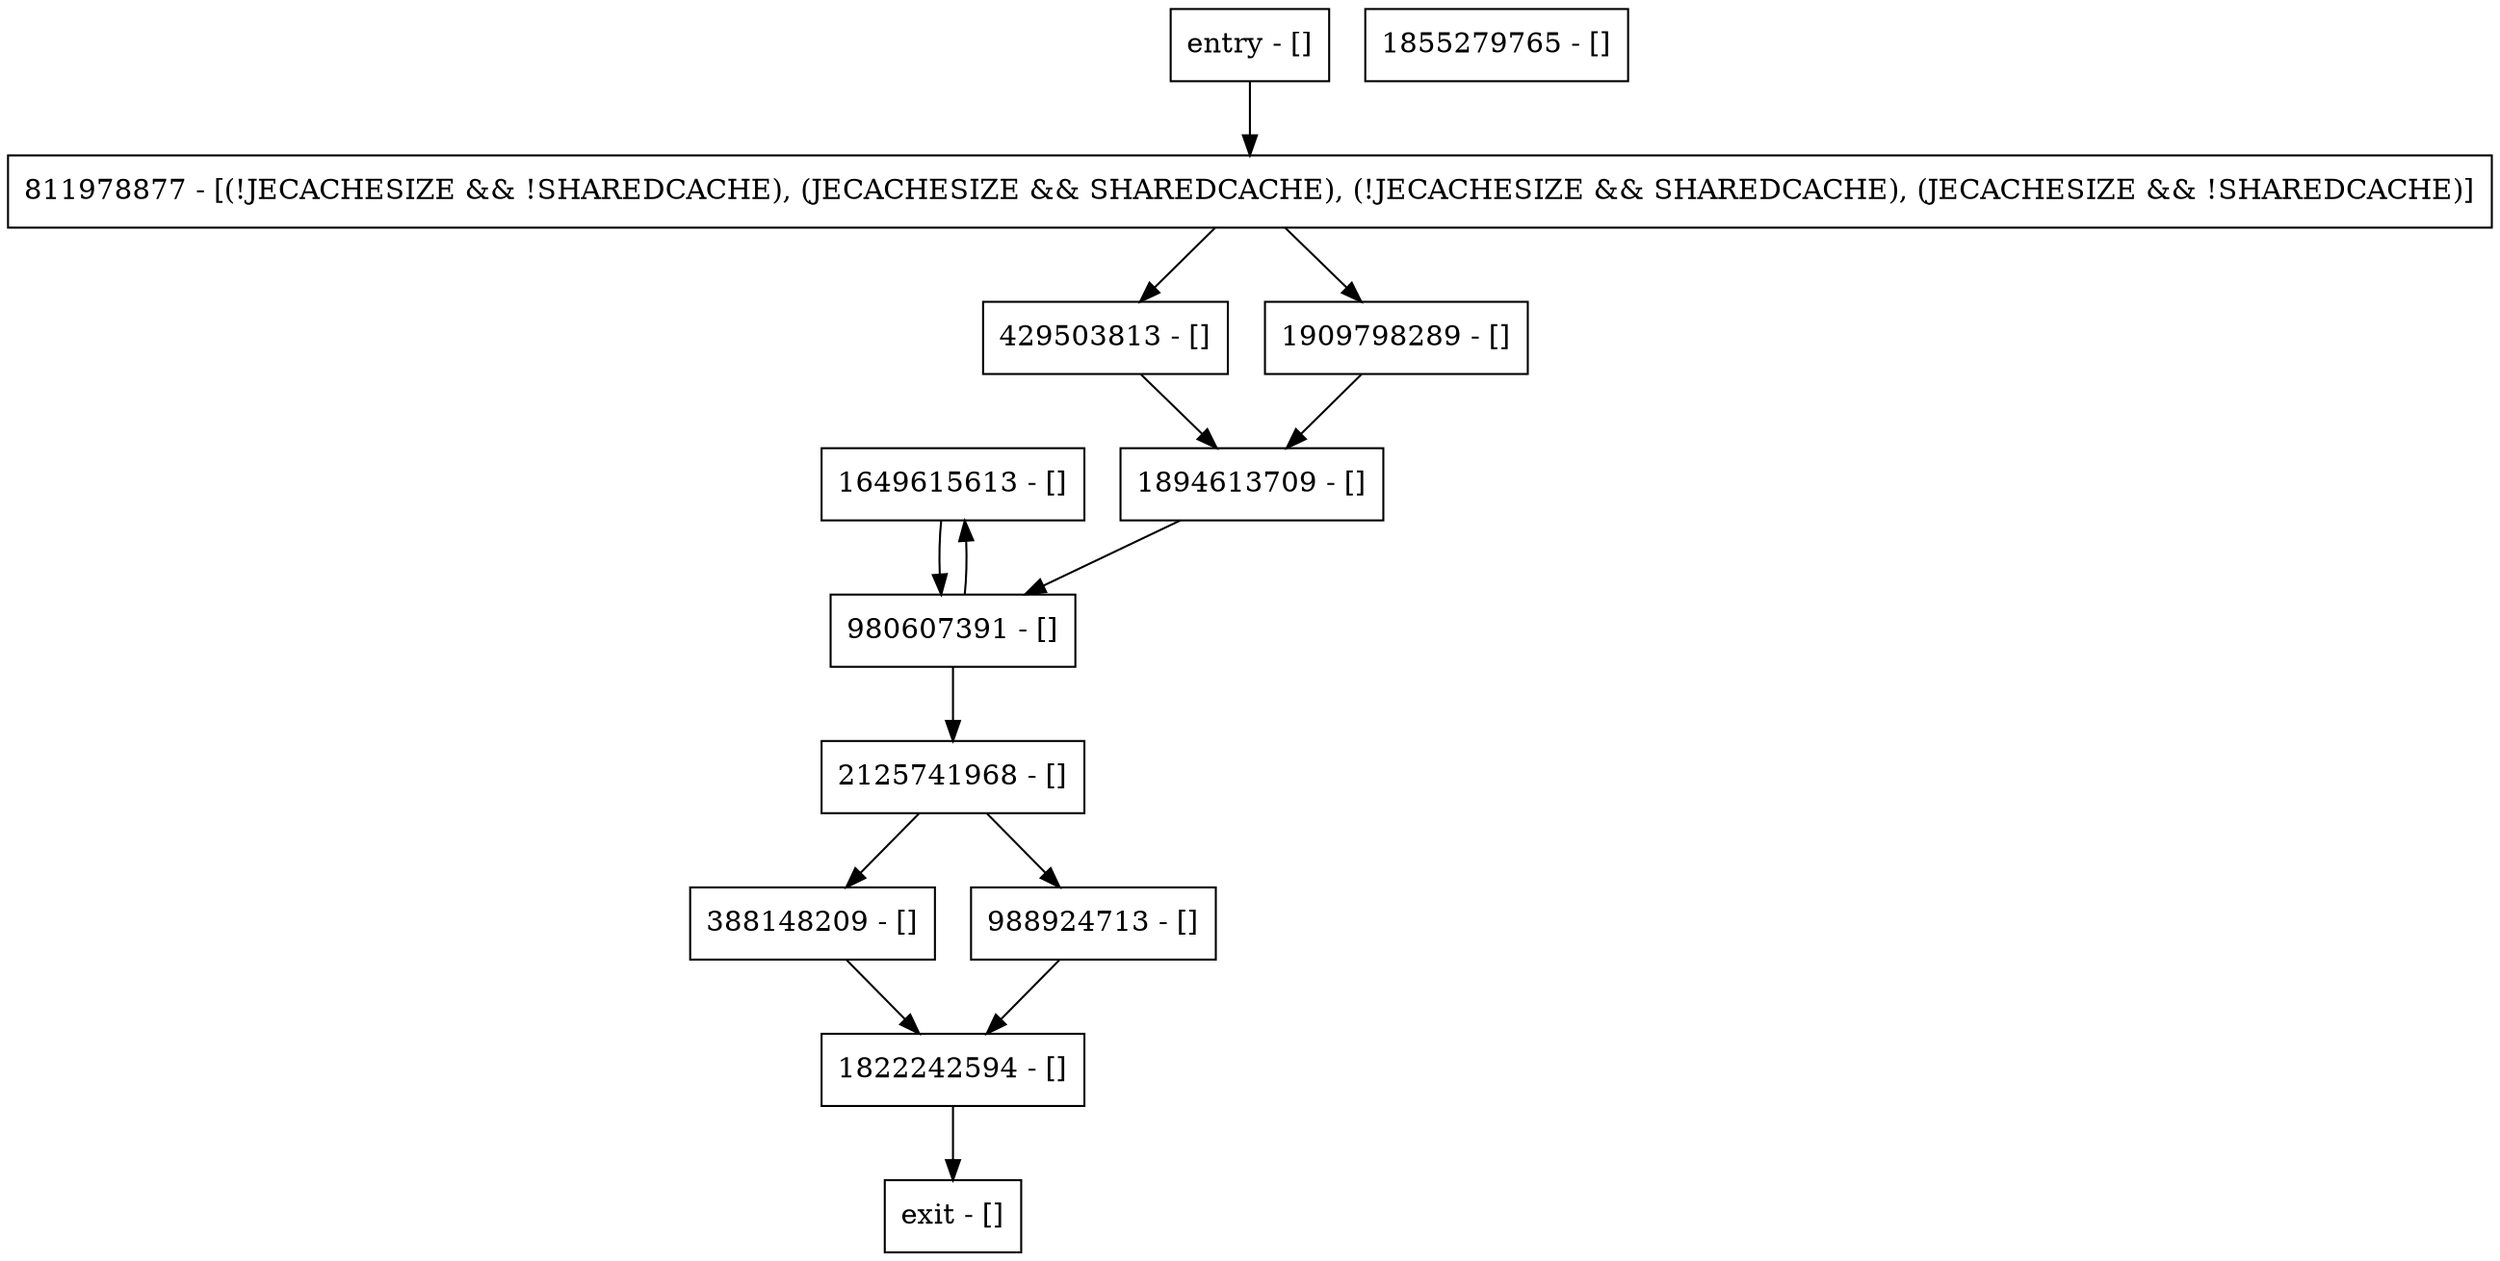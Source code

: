 digraph <init> {
node [shape=record];
1649615613 [label="1649615613 - []"];
1855279765 [label="1855279765 - []"];
429503813 [label="429503813 - []"];
388148209 [label="388148209 - []"];
2125741968 [label="2125741968 - []"];
988924713 [label="988924713 - []"];
1909798289 [label="1909798289 - []"];
entry [label="entry - []"];
exit [label="exit - []"];
980607391 [label="980607391 - []"];
1894613709 [label="1894613709 - []"];
1822242594 [label="1822242594 - []"];
811978877 [label="811978877 - [(!JECACHESIZE && !SHAREDCACHE), (JECACHESIZE && SHAREDCACHE), (!JECACHESIZE && SHAREDCACHE), (JECACHESIZE && !SHAREDCACHE)]"];
entry;
exit;
1649615613 -> 980607391;
429503813 -> 1894613709;
388148209 -> 1822242594;
2125741968 -> 388148209;
2125741968 -> 988924713;
988924713 -> 1822242594;
1909798289 -> 1894613709;
entry -> 811978877;
980607391 -> 1649615613;
980607391 -> 2125741968;
1894613709 -> 980607391;
1822242594 -> exit;
811978877 -> 1909798289;
811978877 -> 429503813;
}
